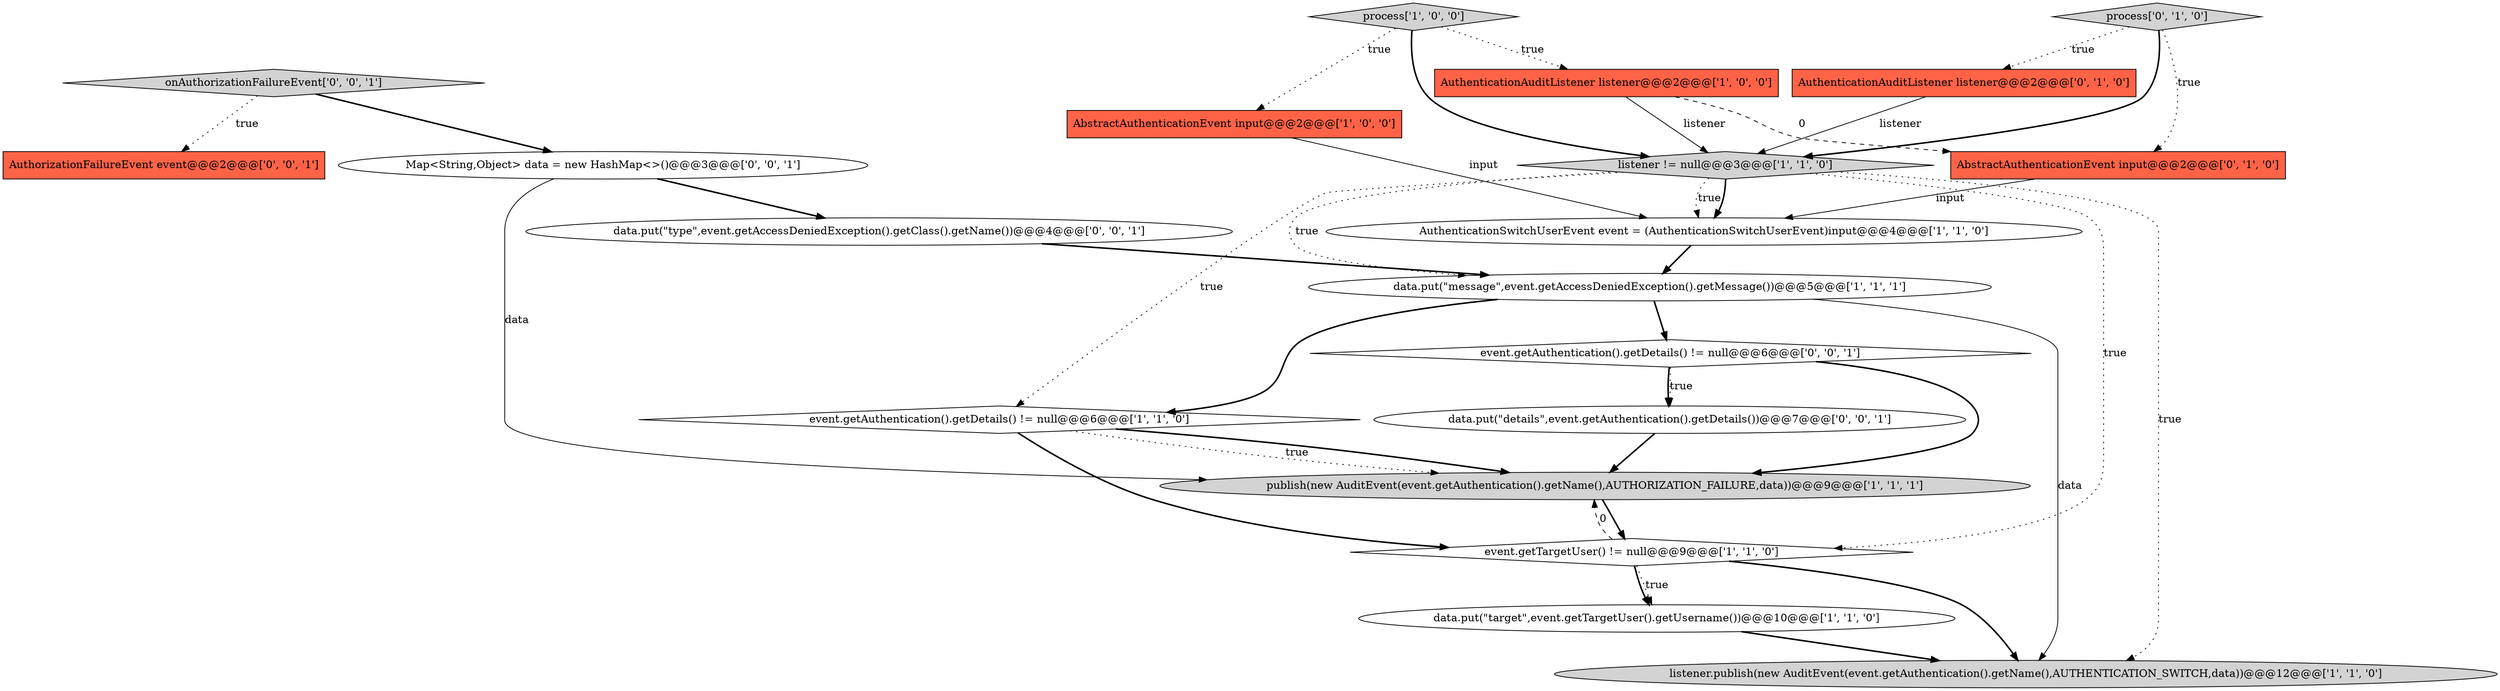 digraph {
19 [style = filled, label = "data.put(\"type\",event.getAccessDeniedException().getClass().getName())@@@4@@@['0', '0', '1']", fillcolor = white, shape = ellipse image = "AAA0AAABBB3BBB"];
3 [style = filled, label = "AbstractAuthenticationEvent input@@@2@@@['1', '0', '0']", fillcolor = tomato, shape = box image = "AAA0AAABBB1BBB"];
5 [style = filled, label = "listener != null@@@3@@@['1', '1', '0']", fillcolor = lightgray, shape = diamond image = "AAA0AAABBB1BBB"];
8 [style = filled, label = "listener.publish(new AuditEvent(event.getAuthentication().getName(),AUTHENTICATION_SWITCH,data))@@@12@@@['1', '1', '0']", fillcolor = lightgray, shape = ellipse image = "AAA0AAABBB1BBB"];
6 [style = filled, label = "AuthenticationAuditListener listener@@@2@@@['1', '0', '0']", fillcolor = tomato, shape = box image = "AAA1AAABBB1BBB"];
4 [style = filled, label = "publish(new AuditEvent(event.getAuthentication().getName(),AUTHORIZATION_FAILURE,data))@@@9@@@['1', '1', '1']", fillcolor = lightgray, shape = ellipse image = "AAA0AAABBB1BBB"];
12 [style = filled, label = "AbstractAuthenticationEvent input@@@2@@@['0', '1', '0']", fillcolor = tomato, shape = box image = "AAA1AAABBB2BBB"];
15 [style = filled, label = "onAuthorizationFailureEvent['0', '0', '1']", fillcolor = lightgray, shape = diamond image = "AAA0AAABBB3BBB"];
17 [style = filled, label = "data.put(\"details\",event.getAuthentication().getDetails())@@@7@@@['0', '0', '1']", fillcolor = white, shape = ellipse image = "AAA0AAABBB3BBB"];
11 [style = filled, label = "AuthenticationAuditListener listener@@@2@@@['0', '1', '0']", fillcolor = tomato, shape = box image = "AAA0AAABBB2BBB"];
9 [style = filled, label = "event.getAuthentication().getDetails() != null@@@6@@@['1', '1', '0']", fillcolor = white, shape = diamond image = "AAA0AAABBB1BBB"];
0 [style = filled, label = "AuthenticationSwitchUserEvent event = (AuthenticationSwitchUserEvent)input@@@4@@@['1', '1', '0']", fillcolor = white, shape = ellipse image = "AAA0AAABBB1BBB"];
2 [style = filled, label = "data.put(\"message\",event.getAccessDeniedException().getMessage())@@@5@@@['1', '1', '1']", fillcolor = white, shape = ellipse image = "AAA0AAABBB1BBB"];
7 [style = filled, label = "process['1', '0', '0']", fillcolor = lightgray, shape = diamond image = "AAA0AAABBB1BBB"];
10 [style = filled, label = "event.getTargetUser() != null@@@9@@@['1', '1', '0']", fillcolor = white, shape = diamond image = "AAA0AAABBB1BBB"];
18 [style = filled, label = "Map<String,Object> data = new HashMap<>()@@@3@@@['0', '0', '1']", fillcolor = white, shape = ellipse image = "AAA0AAABBB3BBB"];
13 [style = filled, label = "process['0', '1', '0']", fillcolor = lightgray, shape = diamond image = "AAA0AAABBB2BBB"];
1 [style = filled, label = "data.put(\"target\",event.getTargetUser().getUsername())@@@10@@@['1', '1', '0']", fillcolor = white, shape = ellipse image = "AAA0AAABBB1BBB"];
14 [style = filled, label = "event.getAuthentication().getDetails() != null@@@6@@@['0', '0', '1']", fillcolor = white, shape = diamond image = "AAA0AAABBB3BBB"];
16 [style = filled, label = "AuthorizationFailureEvent event@@@2@@@['0', '0', '1']", fillcolor = tomato, shape = box image = "AAA0AAABBB3BBB"];
4->10 [style = bold, label=""];
7->6 [style = dotted, label="true"];
1->8 [style = bold, label=""];
10->4 [style = dashed, label="0"];
13->12 [style = dotted, label="true"];
12->0 [style = solid, label="input"];
5->10 [style = dotted, label="true"];
9->4 [style = bold, label=""];
0->2 [style = bold, label=""];
18->19 [style = bold, label=""];
2->8 [style = solid, label="data"];
14->17 [style = bold, label=""];
5->0 [style = dotted, label="true"];
2->9 [style = bold, label=""];
9->10 [style = bold, label=""];
19->2 [style = bold, label=""];
15->16 [style = dotted, label="true"];
15->18 [style = bold, label=""];
6->12 [style = dashed, label="0"];
18->4 [style = solid, label="data"];
14->17 [style = dotted, label="true"];
7->5 [style = bold, label=""];
10->8 [style = bold, label=""];
5->0 [style = bold, label=""];
7->3 [style = dotted, label="true"];
6->5 [style = solid, label="listener"];
2->14 [style = bold, label=""];
13->5 [style = bold, label=""];
9->4 [style = dotted, label="true"];
5->9 [style = dotted, label="true"];
13->11 [style = dotted, label="true"];
10->1 [style = dotted, label="true"];
5->8 [style = dotted, label="true"];
3->0 [style = solid, label="input"];
10->1 [style = bold, label=""];
17->4 [style = bold, label=""];
11->5 [style = solid, label="listener"];
5->2 [style = dotted, label="true"];
14->4 [style = bold, label=""];
}
